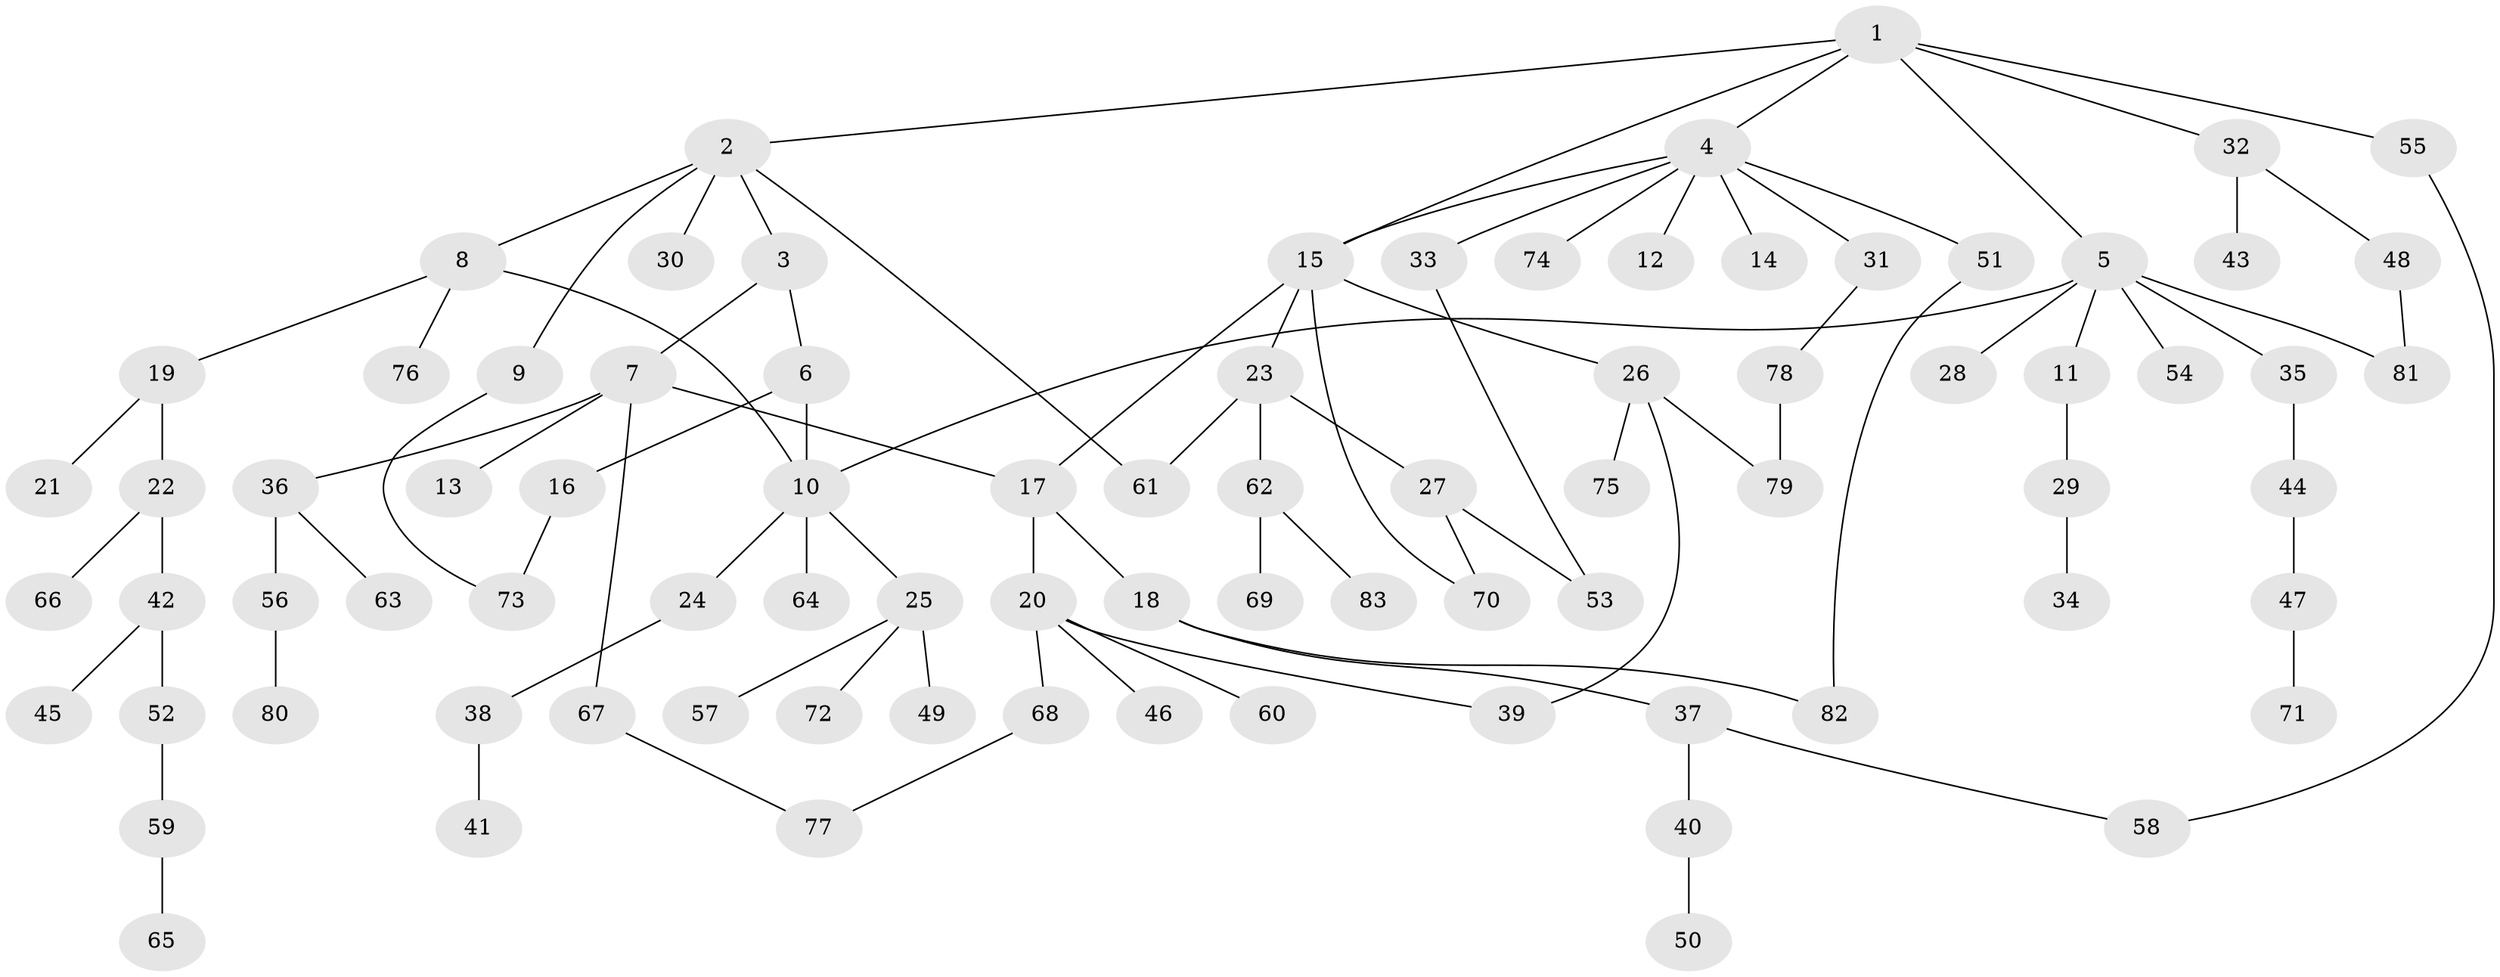 // Generated by graph-tools (version 1.1) at 2025/25/03/09/25 03:25:34]
// undirected, 83 vertices, 96 edges
graph export_dot {
graph [start="1"]
  node [color=gray90,style=filled];
  1;
  2;
  3;
  4;
  5;
  6;
  7;
  8;
  9;
  10;
  11;
  12;
  13;
  14;
  15;
  16;
  17;
  18;
  19;
  20;
  21;
  22;
  23;
  24;
  25;
  26;
  27;
  28;
  29;
  30;
  31;
  32;
  33;
  34;
  35;
  36;
  37;
  38;
  39;
  40;
  41;
  42;
  43;
  44;
  45;
  46;
  47;
  48;
  49;
  50;
  51;
  52;
  53;
  54;
  55;
  56;
  57;
  58;
  59;
  60;
  61;
  62;
  63;
  64;
  65;
  66;
  67;
  68;
  69;
  70;
  71;
  72;
  73;
  74;
  75;
  76;
  77;
  78;
  79;
  80;
  81;
  82;
  83;
  1 -- 2;
  1 -- 4;
  1 -- 5;
  1 -- 15;
  1 -- 32;
  1 -- 55;
  2 -- 3;
  2 -- 8;
  2 -- 9;
  2 -- 30;
  2 -- 61;
  3 -- 6;
  3 -- 7;
  4 -- 12;
  4 -- 14;
  4 -- 31;
  4 -- 33;
  4 -- 51;
  4 -- 74;
  4 -- 15;
  5 -- 10;
  5 -- 11;
  5 -- 28;
  5 -- 35;
  5 -- 54;
  5 -- 81;
  6 -- 16;
  6 -- 10;
  7 -- 13;
  7 -- 36;
  7 -- 67;
  7 -- 17;
  8 -- 19;
  8 -- 76;
  8 -- 10;
  9 -- 73;
  10 -- 24;
  10 -- 25;
  10 -- 64;
  11 -- 29;
  15 -- 17;
  15 -- 23;
  15 -- 26;
  15 -- 70;
  16 -- 73;
  17 -- 18;
  17 -- 20;
  18 -- 37;
  18 -- 82;
  19 -- 21;
  19 -- 22;
  20 -- 46;
  20 -- 60;
  20 -- 68;
  20 -- 39;
  22 -- 42;
  22 -- 66;
  23 -- 27;
  23 -- 62;
  23 -- 61;
  24 -- 38;
  25 -- 49;
  25 -- 57;
  25 -- 72;
  26 -- 39;
  26 -- 75;
  26 -- 79;
  27 -- 70;
  27 -- 53;
  29 -- 34;
  31 -- 78;
  32 -- 43;
  32 -- 48;
  33 -- 53;
  35 -- 44;
  36 -- 56;
  36 -- 63;
  37 -- 40;
  37 -- 58;
  38 -- 41;
  40 -- 50;
  42 -- 45;
  42 -- 52;
  44 -- 47;
  47 -- 71;
  48 -- 81;
  51 -- 82;
  52 -- 59;
  55 -- 58;
  56 -- 80;
  59 -- 65;
  62 -- 69;
  62 -- 83;
  67 -- 77;
  68 -- 77;
  78 -- 79;
}
